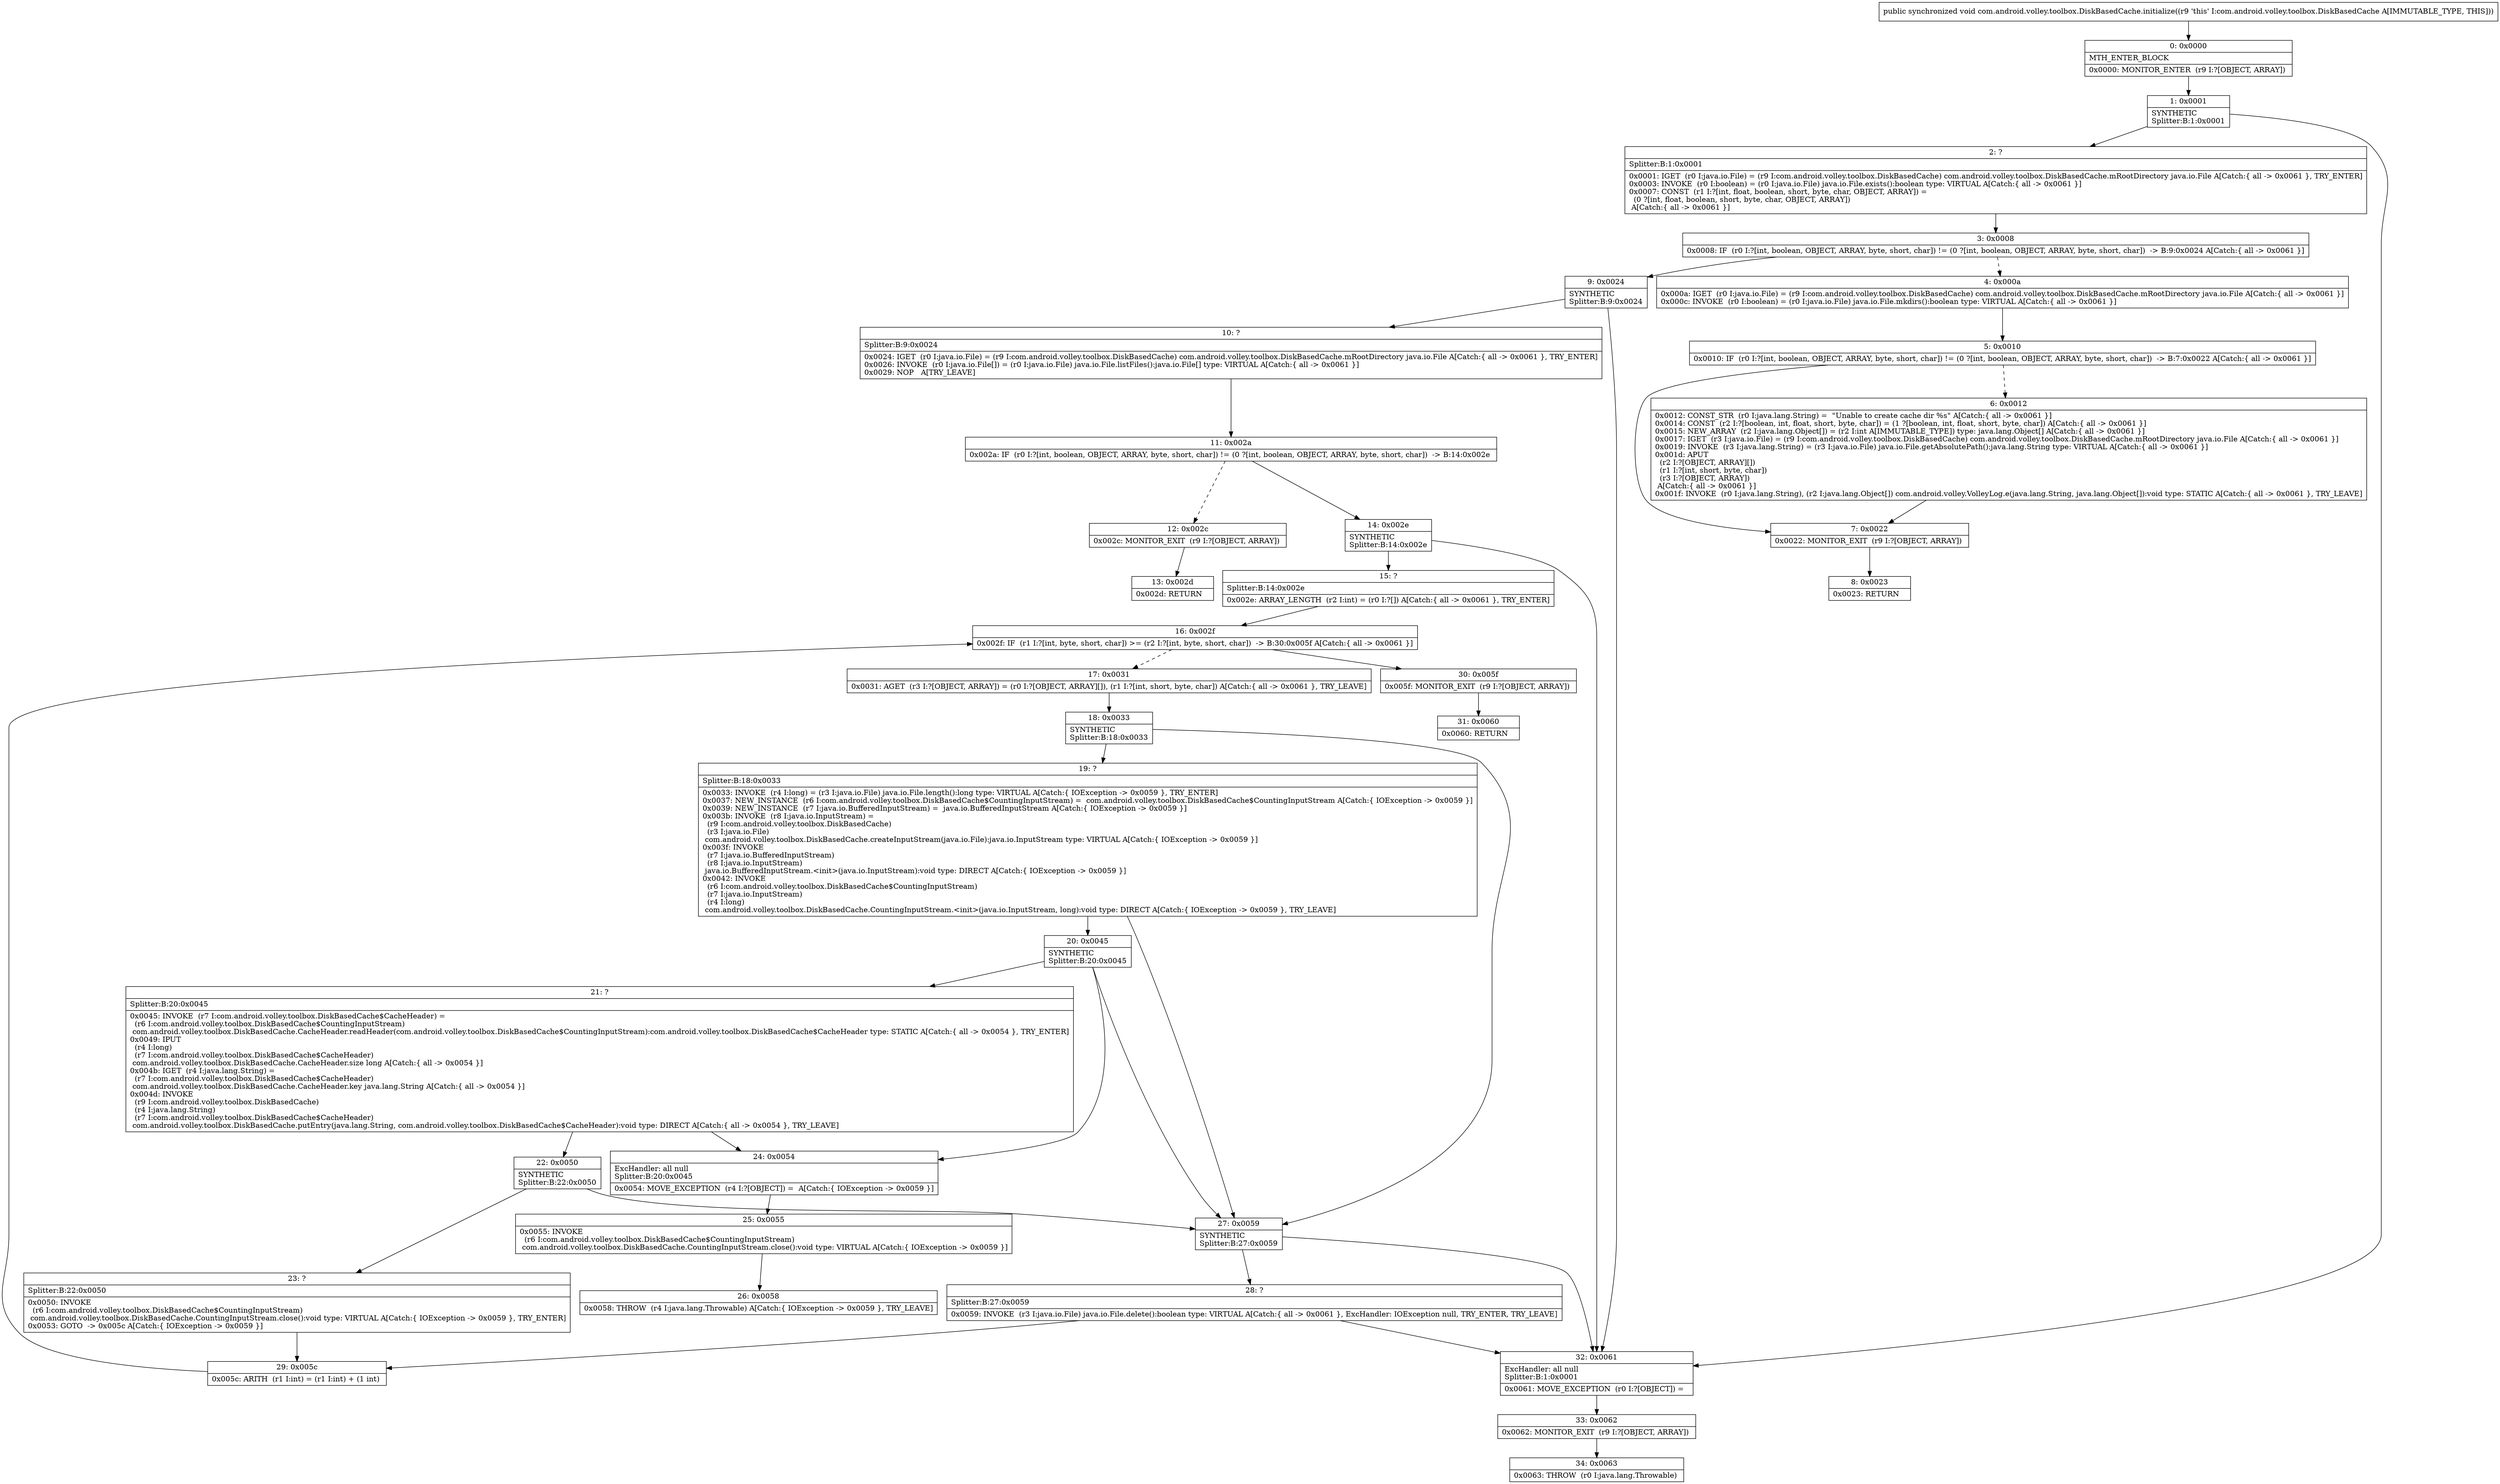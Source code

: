 digraph "CFG forcom.android.volley.toolbox.DiskBasedCache.initialize()V" {
Node_0 [shape=record,label="{0\:\ 0x0000|MTH_ENTER_BLOCK\l|0x0000: MONITOR_ENTER  (r9 I:?[OBJECT, ARRAY]) \l}"];
Node_1 [shape=record,label="{1\:\ 0x0001|SYNTHETIC\lSplitter:B:1:0x0001\l}"];
Node_2 [shape=record,label="{2\:\ ?|Splitter:B:1:0x0001\l|0x0001: IGET  (r0 I:java.io.File) = (r9 I:com.android.volley.toolbox.DiskBasedCache) com.android.volley.toolbox.DiskBasedCache.mRootDirectory java.io.File A[Catch:\{ all \-\> 0x0061 \}, TRY_ENTER]\l0x0003: INVOKE  (r0 I:boolean) = (r0 I:java.io.File) java.io.File.exists():boolean type: VIRTUAL A[Catch:\{ all \-\> 0x0061 \}]\l0x0007: CONST  (r1 I:?[int, float, boolean, short, byte, char, OBJECT, ARRAY]) = \l  (0 ?[int, float, boolean, short, byte, char, OBJECT, ARRAY])\l A[Catch:\{ all \-\> 0x0061 \}]\l}"];
Node_3 [shape=record,label="{3\:\ 0x0008|0x0008: IF  (r0 I:?[int, boolean, OBJECT, ARRAY, byte, short, char]) != (0 ?[int, boolean, OBJECT, ARRAY, byte, short, char])  \-\> B:9:0x0024 A[Catch:\{ all \-\> 0x0061 \}]\l}"];
Node_4 [shape=record,label="{4\:\ 0x000a|0x000a: IGET  (r0 I:java.io.File) = (r9 I:com.android.volley.toolbox.DiskBasedCache) com.android.volley.toolbox.DiskBasedCache.mRootDirectory java.io.File A[Catch:\{ all \-\> 0x0061 \}]\l0x000c: INVOKE  (r0 I:boolean) = (r0 I:java.io.File) java.io.File.mkdirs():boolean type: VIRTUAL A[Catch:\{ all \-\> 0x0061 \}]\l}"];
Node_5 [shape=record,label="{5\:\ 0x0010|0x0010: IF  (r0 I:?[int, boolean, OBJECT, ARRAY, byte, short, char]) != (0 ?[int, boolean, OBJECT, ARRAY, byte, short, char])  \-\> B:7:0x0022 A[Catch:\{ all \-\> 0x0061 \}]\l}"];
Node_6 [shape=record,label="{6\:\ 0x0012|0x0012: CONST_STR  (r0 I:java.lang.String) =  \"Unable to create cache dir %s\" A[Catch:\{ all \-\> 0x0061 \}]\l0x0014: CONST  (r2 I:?[boolean, int, float, short, byte, char]) = (1 ?[boolean, int, float, short, byte, char]) A[Catch:\{ all \-\> 0x0061 \}]\l0x0015: NEW_ARRAY  (r2 I:java.lang.Object[]) = (r2 I:int A[IMMUTABLE_TYPE]) type: java.lang.Object[] A[Catch:\{ all \-\> 0x0061 \}]\l0x0017: IGET  (r3 I:java.io.File) = (r9 I:com.android.volley.toolbox.DiskBasedCache) com.android.volley.toolbox.DiskBasedCache.mRootDirectory java.io.File A[Catch:\{ all \-\> 0x0061 \}]\l0x0019: INVOKE  (r3 I:java.lang.String) = (r3 I:java.io.File) java.io.File.getAbsolutePath():java.lang.String type: VIRTUAL A[Catch:\{ all \-\> 0x0061 \}]\l0x001d: APUT  \l  (r2 I:?[OBJECT, ARRAY][])\l  (r1 I:?[int, short, byte, char])\l  (r3 I:?[OBJECT, ARRAY])\l A[Catch:\{ all \-\> 0x0061 \}]\l0x001f: INVOKE  (r0 I:java.lang.String), (r2 I:java.lang.Object[]) com.android.volley.VolleyLog.e(java.lang.String, java.lang.Object[]):void type: STATIC A[Catch:\{ all \-\> 0x0061 \}, TRY_LEAVE]\l}"];
Node_7 [shape=record,label="{7\:\ 0x0022|0x0022: MONITOR_EXIT  (r9 I:?[OBJECT, ARRAY]) \l}"];
Node_8 [shape=record,label="{8\:\ 0x0023|0x0023: RETURN   \l}"];
Node_9 [shape=record,label="{9\:\ 0x0024|SYNTHETIC\lSplitter:B:9:0x0024\l}"];
Node_10 [shape=record,label="{10\:\ ?|Splitter:B:9:0x0024\l|0x0024: IGET  (r0 I:java.io.File) = (r9 I:com.android.volley.toolbox.DiskBasedCache) com.android.volley.toolbox.DiskBasedCache.mRootDirectory java.io.File A[Catch:\{ all \-\> 0x0061 \}, TRY_ENTER]\l0x0026: INVOKE  (r0 I:java.io.File[]) = (r0 I:java.io.File) java.io.File.listFiles():java.io.File[] type: VIRTUAL A[Catch:\{ all \-\> 0x0061 \}]\l0x0029: NOP   A[TRY_LEAVE]\l}"];
Node_11 [shape=record,label="{11\:\ 0x002a|0x002a: IF  (r0 I:?[int, boolean, OBJECT, ARRAY, byte, short, char]) != (0 ?[int, boolean, OBJECT, ARRAY, byte, short, char])  \-\> B:14:0x002e \l}"];
Node_12 [shape=record,label="{12\:\ 0x002c|0x002c: MONITOR_EXIT  (r9 I:?[OBJECT, ARRAY]) \l}"];
Node_13 [shape=record,label="{13\:\ 0x002d|0x002d: RETURN   \l}"];
Node_14 [shape=record,label="{14\:\ 0x002e|SYNTHETIC\lSplitter:B:14:0x002e\l}"];
Node_15 [shape=record,label="{15\:\ ?|Splitter:B:14:0x002e\l|0x002e: ARRAY_LENGTH  (r2 I:int) = (r0 I:?[]) A[Catch:\{ all \-\> 0x0061 \}, TRY_ENTER]\l}"];
Node_16 [shape=record,label="{16\:\ 0x002f|0x002f: IF  (r1 I:?[int, byte, short, char]) \>= (r2 I:?[int, byte, short, char])  \-\> B:30:0x005f A[Catch:\{ all \-\> 0x0061 \}]\l}"];
Node_17 [shape=record,label="{17\:\ 0x0031|0x0031: AGET  (r3 I:?[OBJECT, ARRAY]) = (r0 I:?[OBJECT, ARRAY][]), (r1 I:?[int, short, byte, char]) A[Catch:\{ all \-\> 0x0061 \}, TRY_LEAVE]\l}"];
Node_18 [shape=record,label="{18\:\ 0x0033|SYNTHETIC\lSplitter:B:18:0x0033\l}"];
Node_19 [shape=record,label="{19\:\ ?|Splitter:B:18:0x0033\l|0x0033: INVOKE  (r4 I:long) = (r3 I:java.io.File) java.io.File.length():long type: VIRTUAL A[Catch:\{ IOException \-\> 0x0059 \}, TRY_ENTER]\l0x0037: NEW_INSTANCE  (r6 I:com.android.volley.toolbox.DiskBasedCache$CountingInputStream) =  com.android.volley.toolbox.DiskBasedCache$CountingInputStream A[Catch:\{ IOException \-\> 0x0059 \}]\l0x0039: NEW_INSTANCE  (r7 I:java.io.BufferedInputStream) =  java.io.BufferedInputStream A[Catch:\{ IOException \-\> 0x0059 \}]\l0x003b: INVOKE  (r8 I:java.io.InputStream) = \l  (r9 I:com.android.volley.toolbox.DiskBasedCache)\l  (r3 I:java.io.File)\l com.android.volley.toolbox.DiskBasedCache.createInputStream(java.io.File):java.io.InputStream type: VIRTUAL A[Catch:\{ IOException \-\> 0x0059 \}]\l0x003f: INVOKE  \l  (r7 I:java.io.BufferedInputStream)\l  (r8 I:java.io.InputStream)\l java.io.BufferedInputStream.\<init\>(java.io.InputStream):void type: DIRECT A[Catch:\{ IOException \-\> 0x0059 \}]\l0x0042: INVOKE  \l  (r6 I:com.android.volley.toolbox.DiskBasedCache$CountingInputStream)\l  (r7 I:java.io.InputStream)\l  (r4 I:long)\l com.android.volley.toolbox.DiskBasedCache.CountingInputStream.\<init\>(java.io.InputStream, long):void type: DIRECT A[Catch:\{ IOException \-\> 0x0059 \}, TRY_LEAVE]\l}"];
Node_20 [shape=record,label="{20\:\ 0x0045|SYNTHETIC\lSplitter:B:20:0x0045\l}"];
Node_21 [shape=record,label="{21\:\ ?|Splitter:B:20:0x0045\l|0x0045: INVOKE  (r7 I:com.android.volley.toolbox.DiskBasedCache$CacheHeader) = \l  (r6 I:com.android.volley.toolbox.DiskBasedCache$CountingInputStream)\l com.android.volley.toolbox.DiskBasedCache.CacheHeader.readHeader(com.android.volley.toolbox.DiskBasedCache$CountingInputStream):com.android.volley.toolbox.DiskBasedCache$CacheHeader type: STATIC A[Catch:\{ all \-\> 0x0054 \}, TRY_ENTER]\l0x0049: IPUT  \l  (r4 I:long)\l  (r7 I:com.android.volley.toolbox.DiskBasedCache$CacheHeader)\l com.android.volley.toolbox.DiskBasedCache.CacheHeader.size long A[Catch:\{ all \-\> 0x0054 \}]\l0x004b: IGET  (r4 I:java.lang.String) = \l  (r7 I:com.android.volley.toolbox.DiskBasedCache$CacheHeader)\l com.android.volley.toolbox.DiskBasedCache.CacheHeader.key java.lang.String A[Catch:\{ all \-\> 0x0054 \}]\l0x004d: INVOKE  \l  (r9 I:com.android.volley.toolbox.DiskBasedCache)\l  (r4 I:java.lang.String)\l  (r7 I:com.android.volley.toolbox.DiskBasedCache$CacheHeader)\l com.android.volley.toolbox.DiskBasedCache.putEntry(java.lang.String, com.android.volley.toolbox.DiskBasedCache$CacheHeader):void type: DIRECT A[Catch:\{ all \-\> 0x0054 \}, TRY_LEAVE]\l}"];
Node_22 [shape=record,label="{22\:\ 0x0050|SYNTHETIC\lSplitter:B:22:0x0050\l}"];
Node_23 [shape=record,label="{23\:\ ?|Splitter:B:22:0x0050\l|0x0050: INVOKE  \l  (r6 I:com.android.volley.toolbox.DiskBasedCache$CountingInputStream)\l com.android.volley.toolbox.DiskBasedCache.CountingInputStream.close():void type: VIRTUAL A[Catch:\{ IOException \-\> 0x0059 \}, TRY_ENTER]\l0x0053: GOTO  \-\> 0x005c A[Catch:\{ IOException \-\> 0x0059 \}]\l}"];
Node_24 [shape=record,label="{24\:\ 0x0054|ExcHandler: all null\lSplitter:B:20:0x0045\l|0x0054: MOVE_EXCEPTION  (r4 I:?[OBJECT]) =  A[Catch:\{ IOException \-\> 0x0059 \}]\l}"];
Node_25 [shape=record,label="{25\:\ 0x0055|0x0055: INVOKE  \l  (r6 I:com.android.volley.toolbox.DiskBasedCache$CountingInputStream)\l com.android.volley.toolbox.DiskBasedCache.CountingInputStream.close():void type: VIRTUAL A[Catch:\{ IOException \-\> 0x0059 \}]\l}"];
Node_26 [shape=record,label="{26\:\ 0x0058|0x0058: THROW  (r4 I:java.lang.Throwable) A[Catch:\{ IOException \-\> 0x0059 \}, TRY_LEAVE]\l}"];
Node_27 [shape=record,label="{27\:\ 0x0059|SYNTHETIC\lSplitter:B:27:0x0059\l}"];
Node_28 [shape=record,label="{28\:\ ?|Splitter:B:27:0x0059\l|0x0059: INVOKE  (r3 I:java.io.File) java.io.File.delete():boolean type: VIRTUAL A[Catch:\{ all \-\> 0x0061 \}, ExcHandler: IOException null, TRY_ENTER, TRY_LEAVE]\l}"];
Node_29 [shape=record,label="{29\:\ 0x005c|0x005c: ARITH  (r1 I:int) = (r1 I:int) + (1 int) \l}"];
Node_30 [shape=record,label="{30\:\ 0x005f|0x005f: MONITOR_EXIT  (r9 I:?[OBJECT, ARRAY]) \l}"];
Node_31 [shape=record,label="{31\:\ 0x0060|0x0060: RETURN   \l}"];
Node_32 [shape=record,label="{32\:\ 0x0061|ExcHandler: all null\lSplitter:B:1:0x0001\l|0x0061: MOVE_EXCEPTION  (r0 I:?[OBJECT]) =  \l}"];
Node_33 [shape=record,label="{33\:\ 0x0062|0x0062: MONITOR_EXIT  (r9 I:?[OBJECT, ARRAY]) \l}"];
Node_34 [shape=record,label="{34\:\ 0x0063|0x0063: THROW  (r0 I:java.lang.Throwable) \l}"];
MethodNode[shape=record,label="{public synchronized void com.android.volley.toolbox.DiskBasedCache.initialize((r9 'this' I:com.android.volley.toolbox.DiskBasedCache A[IMMUTABLE_TYPE, THIS])) }"];
MethodNode -> Node_0;
Node_0 -> Node_1;
Node_1 -> Node_2;
Node_1 -> Node_32;
Node_2 -> Node_3;
Node_3 -> Node_4[style=dashed];
Node_3 -> Node_9;
Node_4 -> Node_5;
Node_5 -> Node_6[style=dashed];
Node_5 -> Node_7;
Node_6 -> Node_7;
Node_7 -> Node_8;
Node_9 -> Node_10;
Node_9 -> Node_32;
Node_10 -> Node_11;
Node_11 -> Node_12[style=dashed];
Node_11 -> Node_14;
Node_12 -> Node_13;
Node_14 -> Node_15;
Node_14 -> Node_32;
Node_15 -> Node_16;
Node_16 -> Node_17[style=dashed];
Node_16 -> Node_30;
Node_17 -> Node_18;
Node_18 -> Node_19;
Node_18 -> Node_27;
Node_19 -> Node_20;
Node_19 -> Node_27;
Node_20 -> Node_21;
Node_20 -> Node_24;
Node_20 -> Node_27;
Node_21 -> Node_22;
Node_21 -> Node_24;
Node_22 -> Node_23;
Node_22 -> Node_27;
Node_23 -> Node_29;
Node_24 -> Node_25;
Node_25 -> Node_26;
Node_27 -> Node_28;
Node_27 -> Node_32;
Node_28 -> Node_29;
Node_28 -> Node_32;
Node_29 -> Node_16;
Node_30 -> Node_31;
Node_32 -> Node_33;
Node_33 -> Node_34;
}

